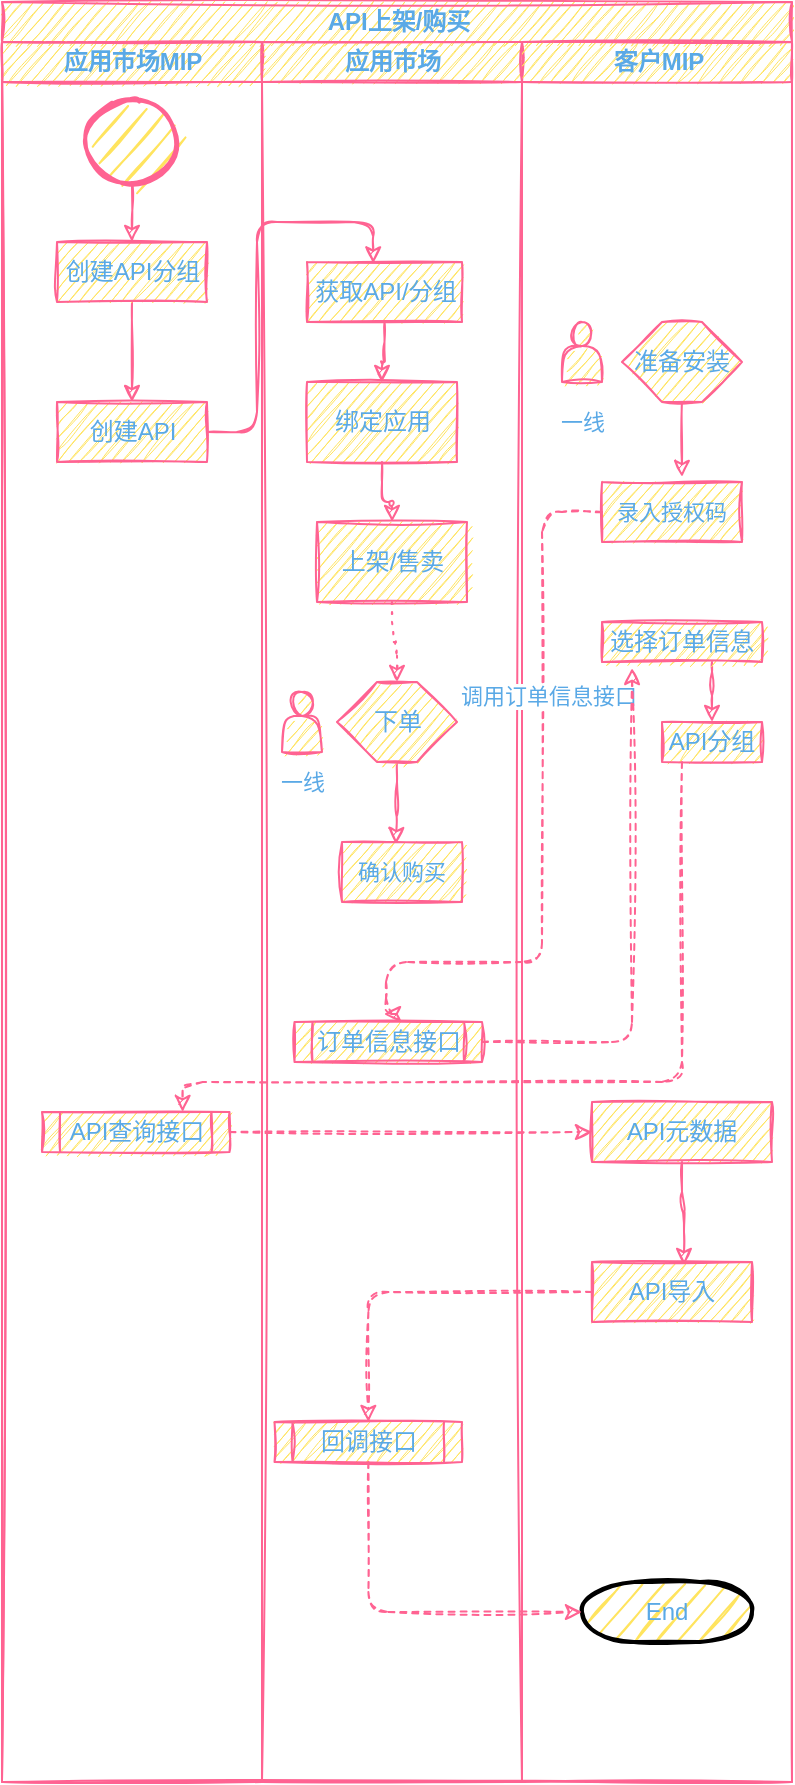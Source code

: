 <mxfile version="15.5.0" type="github">
  <diagram id="prtHgNgQTEPvFCAcTncT" name="应用市场安装">
    <mxGraphModel dx="1538" dy="417" grid="1" gridSize="10" guides="1" tooltips="1" connect="1" arrows="1" fold="1" page="1" pageScale="1" pageWidth="827" pageHeight="1169" math="0" shadow="0">
      <root>
        <mxCell id="0" />
        <mxCell id="1" parent="0" />
        <mxCell id="4ooSrQ-Gg_ZS1C6c18VP-6" value="API上架/购买" style="swimlane;childLayout=stackLayout;resizeParent=1;resizeParentMax=0;startSize=20;sketch=1;fontColor=#5AA9E6;strokeColor=#FF6392;fillColor=#FFE45E;html=1;" vertex="1" parent="1">
          <mxGeometry x="-20" y="20" width="395" height="890" as="geometry">
            <mxRectangle x="-20" y="20" width="100" height="20" as="alternateBounds" />
          </mxGeometry>
        </mxCell>
        <mxCell id="4ooSrQ-Gg_ZS1C6c18VP-7" value="应用市场MIP" style="swimlane;startSize=20;sketch=1;fontColor=#5AA9E6;strokeColor=#FF6392;fillColor=#FFE45E;html=1;swimlaneFillColor=none;" vertex="1" parent="4ooSrQ-Gg_ZS1C6c18VP-6">
          <mxGeometry y="20" width="130" height="870" as="geometry">
            <mxRectangle y="20" width="30" height="870" as="alternateBounds" />
          </mxGeometry>
        </mxCell>
        <mxCell id="4ooSrQ-Gg_ZS1C6c18VP-13" style="edgeStyle=orthogonalEdgeStyle;curved=0;rounded=1;sketch=1;orthogonalLoop=1;jettySize=auto;html=1;exitX=0.5;exitY=1;exitDx=0;exitDy=0;exitPerimeter=0;entryX=0.5;entryY=0;entryDx=0;entryDy=0;fontColor=#5AA9E6;startSize=20;strokeColor=#FF6392;fillColor=#FFE45E;" edge="1" parent="4ooSrQ-Gg_ZS1C6c18VP-7" source="4ooSrQ-Gg_ZS1C6c18VP-11" target="4ooSrQ-Gg_ZS1C6c18VP-12">
          <mxGeometry relative="1" as="geometry" />
        </mxCell>
        <mxCell id="4ooSrQ-Gg_ZS1C6c18VP-11" value="" style="strokeWidth=2;html=1;shape=mxgraph.flowchart.start_2;whiteSpace=wrap;sketch=1;fontColor=#5AA9E6;startSize=20;fillColor=#FFE45E;strokeColor=#FF6392;" vertex="1" parent="4ooSrQ-Gg_ZS1C6c18VP-7">
          <mxGeometry x="42.5" y="30" width="45" height="40" as="geometry" />
        </mxCell>
        <mxCell id="4ooSrQ-Gg_ZS1C6c18VP-22" style="edgeStyle=orthogonalEdgeStyle;curved=0;rounded=1;sketch=1;orthogonalLoop=1;jettySize=auto;html=1;entryX=0.5;entryY=0;entryDx=0;entryDy=0;fontColor=#5AA9E6;startSize=20;strokeColor=#FF6392;fillColor=#FFE45E;" edge="1" parent="4ooSrQ-Gg_ZS1C6c18VP-7" source="4ooSrQ-Gg_ZS1C6c18VP-12" target="4ooSrQ-Gg_ZS1C6c18VP-21">
          <mxGeometry relative="1" as="geometry" />
        </mxCell>
        <mxCell id="4ooSrQ-Gg_ZS1C6c18VP-12" value="创建API分组" style="whiteSpace=wrap;html=1;sketch=1;fontColor=#5AA9E6;startSize=20;strokeColor=#FF6392;fillColor=#FFE45E;" vertex="1" parent="4ooSrQ-Gg_ZS1C6c18VP-7">
          <mxGeometry x="27.5" y="100" width="75" height="30" as="geometry" />
        </mxCell>
        <mxCell id="4ooSrQ-Gg_ZS1C6c18VP-21" value="创建API" style="whiteSpace=wrap;html=1;sketch=1;fontColor=#5AA9E6;startSize=20;strokeColor=#FF6392;fillColor=#FFE45E;" vertex="1" parent="4ooSrQ-Gg_ZS1C6c18VP-7">
          <mxGeometry x="27.5" y="180" width="75" height="30" as="geometry" />
        </mxCell>
        <mxCell id="4ooSrQ-Gg_ZS1C6c18VP-53" value="API查询接口" style="shape=process;whiteSpace=wrap;html=1;backgroundOutline=1;rounded=0;sketch=1;fontColor=#5AA9E6;strokeColor=#FF6392;fillColor=#FFE45E;" vertex="1" parent="4ooSrQ-Gg_ZS1C6c18VP-7">
          <mxGeometry x="20" y="535" width="93.75" height="20" as="geometry" />
        </mxCell>
        <mxCell id="4ooSrQ-Gg_ZS1C6c18VP-8" value="应用市场" style="swimlane;startSize=20;sketch=1;fontColor=#5AA9E6;strokeColor=#FF6392;fillColor=#FFE45E;html=1;" vertex="1" parent="4ooSrQ-Gg_ZS1C6c18VP-6">
          <mxGeometry x="130" y="20" width="130" height="870" as="geometry">
            <mxRectangle x="130" y="20" width="30" height="870" as="alternateBounds" />
          </mxGeometry>
        </mxCell>
        <mxCell id="4ooSrQ-Gg_ZS1C6c18VP-26" style="edgeStyle=orthogonalEdgeStyle;curved=0;rounded=1;sketch=1;orthogonalLoop=1;jettySize=auto;html=1;entryX=0.5;entryY=0;entryDx=0;entryDy=0;fontColor=#5AA9E6;startSize=20;strokeColor=#FF6392;fillColor=#FFE45E;" edge="1" parent="4ooSrQ-Gg_ZS1C6c18VP-8" source="4ooSrQ-Gg_ZS1C6c18VP-23" target="4ooSrQ-Gg_ZS1C6c18VP-25">
          <mxGeometry relative="1" as="geometry" />
        </mxCell>
        <mxCell id="4ooSrQ-Gg_ZS1C6c18VP-23" value="获取API/分组" style="whiteSpace=wrap;html=1;sketch=1;fontColor=#5AA9E6;startSize=20;strokeColor=#FF6392;fillColor=#FFE45E;" vertex="1" parent="4ooSrQ-Gg_ZS1C6c18VP-8">
          <mxGeometry x="22.5" y="110" width="77.5" height="30" as="geometry" />
        </mxCell>
        <mxCell id="4ooSrQ-Gg_ZS1C6c18VP-28" style="edgeStyle=orthogonalEdgeStyle;curved=0;rounded=1;sketch=1;orthogonalLoop=1;jettySize=auto;html=1;entryX=0.5;entryY=0;entryDx=0;entryDy=0;fontColor=#5AA9E6;startSize=20;strokeColor=#FF6392;fillColor=#FFE45E;" edge="1" parent="4ooSrQ-Gg_ZS1C6c18VP-8" source="4ooSrQ-Gg_ZS1C6c18VP-25" target="4ooSrQ-Gg_ZS1C6c18VP-27">
          <mxGeometry relative="1" as="geometry" />
        </mxCell>
        <mxCell id="4ooSrQ-Gg_ZS1C6c18VP-25" value="绑定应用" style="whiteSpace=wrap;html=1;sketch=1;fontColor=#5AA9E6;startSize=20;strokeColor=#FF6392;fillColor=#FFE45E;" vertex="1" parent="4ooSrQ-Gg_ZS1C6c18VP-8">
          <mxGeometry x="22.5" y="170" width="75" height="40" as="geometry" />
        </mxCell>
        <mxCell id="4ooSrQ-Gg_ZS1C6c18VP-37" style="edgeStyle=orthogonalEdgeStyle;curved=0;rounded=1;sketch=1;orthogonalLoop=1;jettySize=auto;html=1;entryX=0.5;entryY=0;entryDx=0;entryDy=0;fontSize=11;fontColor=#5AA9E6;startSize=20;strokeColor=#FF6392;fillColor=#FFE45E;dashed=1;dashPattern=1 4;" edge="1" parent="4ooSrQ-Gg_ZS1C6c18VP-8" source="4ooSrQ-Gg_ZS1C6c18VP-27" target="4ooSrQ-Gg_ZS1C6c18VP-32">
          <mxGeometry relative="1" as="geometry" />
        </mxCell>
        <mxCell id="4ooSrQ-Gg_ZS1C6c18VP-27" value="上架/售卖" style="whiteSpace=wrap;html=1;sketch=1;fontColor=#5AA9E6;startSize=20;strokeColor=#FF6392;fillColor=#FFE45E;" vertex="1" parent="4ooSrQ-Gg_ZS1C6c18VP-8">
          <mxGeometry x="27.5" y="240" width="75" height="40" as="geometry" />
        </mxCell>
        <mxCell id="4ooSrQ-Gg_ZS1C6c18VP-36" style="edgeStyle=orthogonalEdgeStyle;curved=0;rounded=1;sketch=1;orthogonalLoop=1;jettySize=auto;html=1;entryX=0.45;entryY=0.033;entryDx=0;entryDy=0;entryPerimeter=0;fontSize=11;fontColor=#5AA9E6;startSize=20;strokeColor=#FF6392;fillColor=#FFE45E;" edge="1" parent="4ooSrQ-Gg_ZS1C6c18VP-8" source="4ooSrQ-Gg_ZS1C6c18VP-32" target="4ooSrQ-Gg_ZS1C6c18VP-35">
          <mxGeometry relative="1" as="geometry" />
        </mxCell>
        <mxCell id="4ooSrQ-Gg_ZS1C6c18VP-32" value="下单" style="shape=hexagon;perimeter=hexagonPerimeter2;whiteSpace=wrap;html=1;fixedSize=1;sketch=1;fontColor=#5AA9E6;startSize=20;strokeColor=#FF6392;fillColor=#FFE45E;" vertex="1" parent="4ooSrQ-Gg_ZS1C6c18VP-8">
          <mxGeometry x="37.5" y="320" width="60" height="40" as="geometry" />
        </mxCell>
        <mxCell id="4ooSrQ-Gg_ZS1C6c18VP-33" value="" style="shape=actor;whiteSpace=wrap;html=1;sketch=1;fontColor=#5AA9E6;startSize=20;strokeColor=#FF6392;fillColor=#FFE45E;" vertex="1" parent="4ooSrQ-Gg_ZS1C6c18VP-8">
          <mxGeometry x="10" y="325" width="20" height="30" as="geometry" />
        </mxCell>
        <mxCell id="4ooSrQ-Gg_ZS1C6c18VP-35" value="确认购买" style="whiteSpace=wrap;html=1;sketch=1;fontSize=11;fontColor=#5AA9E6;startSize=20;strokeColor=#FF6392;fillColor=#FFE45E;" vertex="1" parent="4ooSrQ-Gg_ZS1C6c18VP-8">
          <mxGeometry x="40" y="400" width="60" height="30" as="geometry" />
        </mxCell>
        <mxCell id="4ooSrQ-Gg_ZS1C6c18VP-45" value="订单信息接口" style="shape=process;whiteSpace=wrap;html=1;backgroundOutline=1;rounded=0;sketch=1;fontColor=#5AA9E6;strokeColor=#FF6392;fillColor=#FFE45E;" vertex="1" parent="4ooSrQ-Gg_ZS1C6c18VP-8">
          <mxGeometry x="16.25" y="490" width="93.75" height="20" as="geometry" />
        </mxCell>
        <mxCell id="4ooSrQ-Gg_ZS1C6c18VP-62" value="回调接口" style="shape=process;whiteSpace=wrap;html=1;backgroundOutline=1;rounded=0;sketch=1;fontColor=#5AA9E6;strokeColor=#FF6392;fillColor=#FFE45E;" vertex="1" parent="4ooSrQ-Gg_ZS1C6c18VP-8">
          <mxGeometry x="6.25" y="690" width="93.75" height="20" as="geometry" />
        </mxCell>
        <mxCell id="4ooSrQ-Gg_ZS1C6c18VP-9" value="客户MIP" style="swimlane;startSize=20;sketch=1;fontColor=#5AA9E6;strokeColor=#FF6392;fillColor=#FFE45E;html=1;" vertex="1" parent="4ooSrQ-Gg_ZS1C6c18VP-6">
          <mxGeometry x="260" y="20" width="135" height="870" as="geometry">
            <mxRectangle x="260" y="20" width="30" height="870" as="alternateBounds" />
          </mxGeometry>
        </mxCell>
        <mxCell id="4ooSrQ-Gg_ZS1C6c18VP-38" value="" style="shape=actor;whiteSpace=wrap;html=1;sketch=1;fontColor=#5AA9E6;startSize=20;strokeColor=#FF6392;fillColor=#FFE45E;" vertex="1" parent="4ooSrQ-Gg_ZS1C6c18VP-9">
          <mxGeometry x="20" y="140" width="20" height="30" as="geometry" />
        </mxCell>
        <mxCell id="4ooSrQ-Gg_ZS1C6c18VP-43" style="edgeStyle=orthogonalEdgeStyle;curved=0;rounded=1;sketch=1;orthogonalLoop=1;jettySize=auto;html=1;entryX=0.571;entryY=-0.083;entryDx=0;entryDy=0;entryPerimeter=0;fontSize=11;fontColor=#5AA9E6;startSize=20;strokeColor=#FF6392;fillColor=#FFE45E;" edge="1" parent="4ooSrQ-Gg_ZS1C6c18VP-9" source="4ooSrQ-Gg_ZS1C6c18VP-41" target="4ooSrQ-Gg_ZS1C6c18VP-42">
          <mxGeometry relative="1" as="geometry" />
        </mxCell>
        <mxCell id="4ooSrQ-Gg_ZS1C6c18VP-41" value="准备安装" style="shape=hexagon;perimeter=hexagonPerimeter2;whiteSpace=wrap;html=1;fixedSize=1;sketch=1;fontColor=#5AA9E6;startSize=20;strokeColor=#FF6392;fillColor=#FFE45E;" vertex="1" parent="4ooSrQ-Gg_ZS1C6c18VP-9">
          <mxGeometry x="50" y="140" width="60" height="40" as="geometry" />
        </mxCell>
        <mxCell id="4ooSrQ-Gg_ZS1C6c18VP-42" value="录入授权码" style="whiteSpace=wrap;html=1;sketch=1;fontSize=11;fontColor=#5AA9E6;startSize=20;strokeColor=#FF6392;fillColor=#FFE45E;" vertex="1" parent="4ooSrQ-Gg_ZS1C6c18VP-9">
          <mxGeometry x="40" y="220" width="70" height="30" as="geometry" />
        </mxCell>
        <mxCell id="4ooSrQ-Gg_ZS1C6c18VP-51" style="edgeStyle=orthogonalEdgeStyle;curved=0;rounded=1;sketch=1;orthogonalLoop=1;jettySize=auto;html=1;entryX=0.5;entryY=0;entryDx=0;entryDy=0;fontColor=#5AA9E6;strokeColor=#FF6392;fillColor=#FFE45E;" edge="1" parent="4ooSrQ-Gg_ZS1C6c18VP-9" source="4ooSrQ-Gg_ZS1C6c18VP-48" target="4ooSrQ-Gg_ZS1C6c18VP-50">
          <mxGeometry relative="1" as="geometry">
            <Array as="points">
              <mxPoint x="95" y="320" />
              <mxPoint x="95" y="320" />
            </Array>
          </mxGeometry>
        </mxCell>
        <mxCell id="4ooSrQ-Gg_ZS1C6c18VP-48" value="选择订单信息" style="whiteSpace=wrap;html=1;rounded=0;sketch=1;fontColor=#5AA9E6;strokeColor=#FF6392;fillColor=#FFE45E;" vertex="1" parent="4ooSrQ-Gg_ZS1C6c18VP-9">
          <mxGeometry x="40" y="290" width="80" height="20" as="geometry" />
        </mxCell>
        <mxCell id="4ooSrQ-Gg_ZS1C6c18VP-50" value="API分组" style="whiteSpace=wrap;html=1;rounded=0;sketch=1;fontColor=#5AA9E6;strokeColor=#FF6392;fillColor=#FFE45E;" vertex="1" parent="4ooSrQ-Gg_ZS1C6c18VP-9">
          <mxGeometry x="70" y="340" width="50" height="20" as="geometry" />
        </mxCell>
        <mxCell id="4ooSrQ-Gg_ZS1C6c18VP-58" style="edgeStyle=orthogonalEdgeStyle;curved=0;rounded=1;sketch=1;orthogonalLoop=1;jettySize=auto;html=1;entryX=0.575;entryY=0.05;entryDx=0;entryDy=0;entryPerimeter=0;fontColor=#5AA9E6;strokeColor=#FF6392;fillColor=#FFE45E;" edge="1" parent="4ooSrQ-Gg_ZS1C6c18VP-9" source="4ooSrQ-Gg_ZS1C6c18VP-55" target="4ooSrQ-Gg_ZS1C6c18VP-57">
          <mxGeometry relative="1" as="geometry" />
        </mxCell>
        <mxCell id="4ooSrQ-Gg_ZS1C6c18VP-55" value="API元数据" style="whiteSpace=wrap;html=1;rounded=0;sketch=1;fontColor=#5AA9E6;strokeColor=#FF6392;fillColor=#FFE45E;" vertex="1" parent="4ooSrQ-Gg_ZS1C6c18VP-9">
          <mxGeometry x="35" y="530" width="90" height="30" as="geometry" />
        </mxCell>
        <mxCell id="4ooSrQ-Gg_ZS1C6c18VP-57" value="API导入" style="whiteSpace=wrap;html=1;rounded=0;sketch=1;fontColor=#5AA9E6;strokeColor=#FF6392;fillColor=#FFE45E;" vertex="1" parent="4ooSrQ-Gg_ZS1C6c18VP-9">
          <mxGeometry x="35" y="610" width="80" height="30" as="geometry" />
        </mxCell>
        <mxCell id="4ooSrQ-Gg_ZS1C6c18VP-59" value="End" style="strokeWidth=2;html=1;shape=mxgraph.flowchart.terminator;whiteSpace=wrap;rounded=0;sketch=1;fontColor=#5AA9E6;fillColor=#FFE45E;" vertex="1" parent="4ooSrQ-Gg_ZS1C6c18VP-9">
          <mxGeometry x="30" y="770" width="85" height="30" as="geometry" />
        </mxCell>
        <mxCell id="4ooSrQ-Gg_ZS1C6c18VP-24" style="edgeStyle=orthogonalEdgeStyle;curved=0;rounded=1;sketch=1;orthogonalLoop=1;jettySize=auto;html=1;entryX=0.427;entryY=0.025;entryDx=0;entryDy=0;entryPerimeter=0;fontColor=#5AA9E6;startSize=20;strokeColor=#FF6392;fillColor=#FFE45E;" edge="1" parent="4ooSrQ-Gg_ZS1C6c18VP-6" source="4ooSrQ-Gg_ZS1C6c18VP-21" target="4ooSrQ-Gg_ZS1C6c18VP-23">
          <mxGeometry relative="1" as="geometry" />
        </mxCell>
        <mxCell id="4ooSrQ-Gg_ZS1C6c18VP-47" style="edgeStyle=orthogonalEdgeStyle;curved=0;rounded=1;sketch=1;orthogonalLoop=1;jettySize=auto;html=1;fontColor=#5AA9E6;strokeColor=#FF6392;fillColor=#FFE45E;entryX=0.477;entryY=-0.2;entryDx=0;entryDy=0;entryPerimeter=0;dashed=1;" edge="1" parent="4ooSrQ-Gg_ZS1C6c18VP-6" source="4ooSrQ-Gg_ZS1C6c18VP-42" target="4ooSrQ-Gg_ZS1C6c18VP-45">
          <mxGeometry relative="1" as="geometry">
            <mxPoint x="192" y="500" as="targetPoint" />
            <Array as="points">
              <mxPoint x="270" y="255" />
              <mxPoint x="270" y="480" />
              <mxPoint x="192" y="480" />
              <mxPoint x="192" y="506" />
            </Array>
          </mxGeometry>
        </mxCell>
        <mxCell id="4ooSrQ-Gg_ZS1C6c18VP-61" value="调用订单信息接口" style="edgeLabel;html=1;align=center;verticalAlign=middle;resizable=0;points=[];fontColor=#5AA9E6;textDirection=rtl;" vertex="1" connectable="0" parent="4ooSrQ-Gg_ZS1C6c18VP-47">
          <mxGeometry x="-0.325" y="3" relative="1" as="geometry">
            <mxPoint as="offset" />
          </mxGeometry>
        </mxCell>
        <mxCell id="4ooSrQ-Gg_ZS1C6c18VP-49" style="edgeStyle=orthogonalEdgeStyle;curved=0;rounded=1;sketch=1;orthogonalLoop=1;jettySize=auto;html=1;fontColor=#5AA9E6;strokeColor=#FF6392;fillColor=#FFE45E;entryX=0.188;entryY=1.15;entryDx=0;entryDy=0;entryPerimeter=0;dashed=1;" edge="1" parent="4ooSrQ-Gg_ZS1C6c18VP-6" source="4ooSrQ-Gg_ZS1C6c18VP-45" target="4ooSrQ-Gg_ZS1C6c18VP-48">
          <mxGeometry relative="1" as="geometry">
            <mxPoint x="220" y="600" as="targetPoint" />
          </mxGeometry>
        </mxCell>
        <mxCell id="4ooSrQ-Gg_ZS1C6c18VP-54" style="edgeStyle=orthogonalEdgeStyle;curved=0;rounded=1;sketch=1;orthogonalLoop=1;jettySize=auto;html=1;entryX=0.75;entryY=0;entryDx=0;entryDy=0;fontColor=#5AA9E6;strokeColor=#FF6392;fillColor=#FFE45E;dashed=1;" edge="1" parent="4ooSrQ-Gg_ZS1C6c18VP-6" source="4ooSrQ-Gg_ZS1C6c18VP-50" target="4ooSrQ-Gg_ZS1C6c18VP-53">
          <mxGeometry relative="1" as="geometry">
            <Array as="points">
              <mxPoint x="340" y="540" />
              <mxPoint x="90" y="540" />
            </Array>
          </mxGeometry>
        </mxCell>
        <mxCell id="4ooSrQ-Gg_ZS1C6c18VP-56" style="edgeStyle=orthogonalEdgeStyle;curved=0;rounded=1;sketch=1;orthogonalLoop=1;jettySize=auto;html=1;entryX=0;entryY=0.5;entryDx=0;entryDy=0;dashed=1;fontColor=#5AA9E6;strokeColor=#FF6392;fillColor=#FFE45E;" edge="1" parent="4ooSrQ-Gg_ZS1C6c18VP-6" source="4ooSrQ-Gg_ZS1C6c18VP-53" target="4ooSrQ-Gg_ZS1C6c18VP-55">
          <mxGeometry relative="1" as="geometry" />
        </mxCell>
        <mxCell id="4ooSrQ-Gg_ZS1C6c18VP-63" style="edgeStyle=orthogonalEdgeStyle;curved=0;rounded=1;sketch=1;orthogonalLoop=1;jettySize=auto;html=1;fontColor=#5AA9E6;strokeColor=#FF6392;fillColor=#FFE45E;dashed=1;" edge="1" parent="4ooSrQ-Gg_ZS1C6c18VP-6" source="4ooSrQ-Gg_ZS1C6c18VP-57" target="4ooSrQ-Gg_ZS1C6c18VP-62">
          <mxGeometry relative="1" as="geometry" />
        </mxCell>
        <mxCell id="4ooSrQ-Gg_ZS1C6c18VP-64" style="edgeStyle=orthogonalEdgeStyle;curved=0;rounded=1;sketch=1;orthogonalLoop=1;jettySize=auto;html=1;entryX=0;entryY=0.5;entryDx=0;entryDy=0;entryPerimeter=0;fontColor=#5AA9E6;strokeColor=#FF6392;fillColor=#FFE45E;dashed=1;" edge="1" parent="4ooSrQ-Gg_ZS1C6c18VP-6" source="4ooSrQ-Gg_ZS1C6c18VP-62" target="4ooSrQ-Gg_ZS1C6c18VP-59">
          <mxGeometry relative="1" as="geometry">
            <Array as="points">
              <mxPoint x="183" y="805" />
            </Array>
          </mxGeometry>
        </mxCell>
        <mxCell id="4ooSrQ-Gg_ZS1C6c18VP-34" value="一线" style="text;html=1;align=center;verticalAlign=middle;resizable=0;points=[];autosize=1;strokeColor=none;fillColor=none;fontSize=11;fontColor=#5AA9E6;" vertex="1" parent="1">
          <mxGeometry x="110" y="400" width="40" height="20" as="geometry" />
        </mxCell>
        <mxCell id="4ooSrQ-Gg_ZS1C6c18VP-39" value="一线" style="text;html=1;align=center;verticalAlign=middle;resizable=0;points=[];autosize=1;strokeColor=none;fillColor=none;fontSize=11;fontColor=#5AA9E6;" vertex="1" parent="1">
          <mxGeometry x="250" y="220" width="40" height="20" as="geometry" />
        </mxCell>
      </root>
    </mxGraphModel>
  </diagram>
</mxfile>
